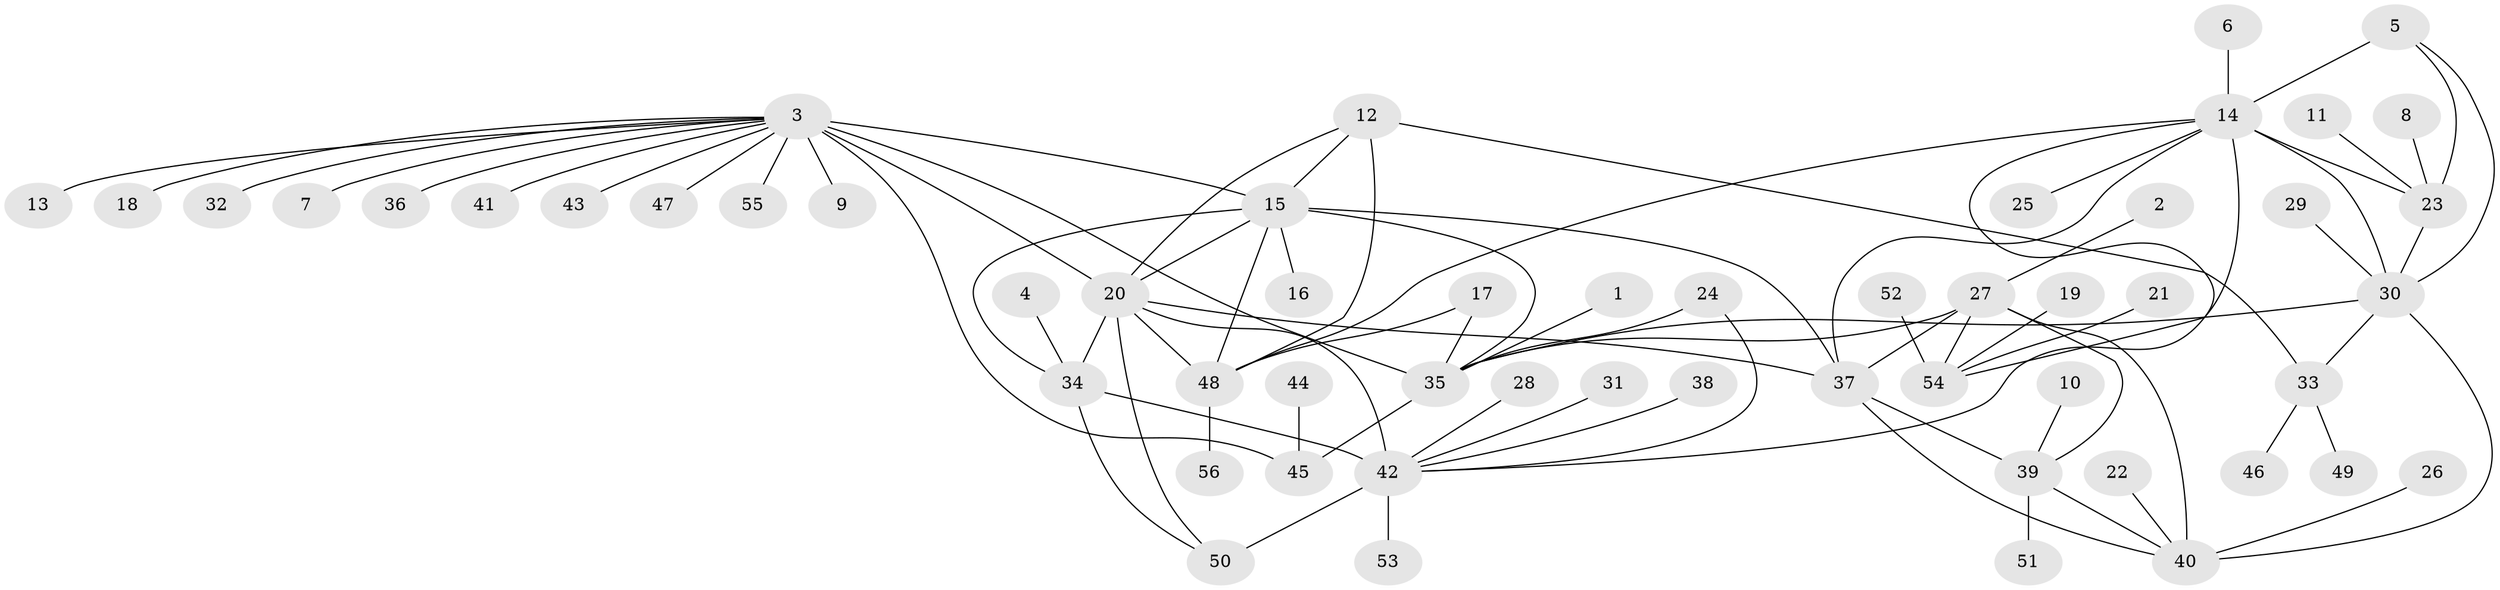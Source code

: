 // original degree distribution, {15: 0.009009009009009009, 6: 0.07207207207207207, 9: 0.009009009009009009, 8: 0.04504504504504504, 5: 0.02702702702702703, 7: 0.02702702702702703, 11: 0.018018018018018018, 4: 0.036036036036036036, 10: 0.018018018018018018, 1: 0.5765765765765766, 2: 0.12612612612612611, 3: 0.036036036036036036}
// Generated by graph-tools (version 1.1) at 2025/26/03/09/25 03:26:49]
// undirected, 56 vertices, 81 edges
graph export_dot {
graph [start="1"]
  node [color=gray90,style=filled];
  1;
  2;
  3;
  4;
  5;
  6;
  7;
  8;
  9;
  10;
  11;
  12;
  13;
  14;
  15;
  16;
  17;
  18;
  19;
  20;
  21;
  22;
  23;
  24;
  25;
  26;
  27;
  28;
  29;
  30;
  31;
  32;
  33;
  34;
  35;
  36;
  37;
  38;
  39;
  40;
  41;
  42;
  43;
  44;
  45;
  46;
  47;
  48;
  49;
  50;
  51;
  52;
  53;
  54;
  55;
  56;
  1 -- 35 [weight=1.0];
  2 -- 27 [weight=1.0];
  3 -- 7 [weight=1.0];
  3 -- 9 [weight=1.0];
  3 -- 13 [weight=1.0];
  3 -- 15 [weight=1.0];
  3 -- 18 [weight=1.0];
  3 -- 20 [weight=1.0];
  3 -- 32 [weight=1.0];
  3 -- 35 [weight=4.0];
  3 -- 36 [weight=1.0];
  3 -- 41 [weight=1.0];
  3 -- 43 [weight=1.0];
  3 -- 45 [weight=2.0];
  3 -- 47 [weight=1.0];
  3 -- 55 [weight=1.0];
  4 -- 34 [weight=1.0];
  5 -- 14 [weight=2.0];
  5 -- 23 [weight=1.0];
  5 -- 30 [weight=1.0];
  6 -- 14 [weight=1.0];
  8 -- 23 [weight=1.0];
  10 -- 39 [weight=1.0];
  11 -- 23 [weight=1.0];
  12 -- 15 [weight=1.0];
  12 -- 20 [weight=1.0];
  12 -- 33 [weight=1.0];
  12 -- 48 [weight=2.0];
  14 -- 23 [weight=2.0];
  14 -- 25 [weight=1.0];
  14 -- 30 [weight=2.0];
  14 -- 37 [weight=1.0];
  14 -- 42 [weight=1.0];
  14 -- 48 [weight=1.0];
  14 -- 54 [weight=1.0];
  15 -- 16 [weight=1.0];
  15 -- 20 [weight=1.0];
  15 -- 34 [weight=1.0];
  15 -- 35 [weight=1.0];
  15 -- 37 [weight=2.0];
  15 -- 48 [weight=2.0];
  17 -- 35 [weight=1.0];
  17 -- 48 [weight=1.0];
  19 -- 54 [weight=1.0];
  20 -- 34 [weight=1.0];
  20 -- 37 [weight=1.0];
  20 -- 42 [weight=2.0];
  20 -- 48 [weight=2.0];
  20 -- 50 [weight=1.0];
  21 -- 54 [weight=1.0];
  22 -- 40 [weight=1.0];
  23 -- 30 [weight=1.0];
  24 -- 35 [weight=1.0];
  24 -- 42 [weight=1.0];
  26 -- 40 [weight=1.0];
  27 -- 35 [weight=1.0];
  27 -- 37 [weight=3.0];
  27 -- 39 [weight=2.0];
  27 -- 40 [weight=2.0];
  27 -- 54 [weight=1.0];
  28 -- 42 [weight=1.0];
  29 -- 30 [weight=1.0];
  30 -- 33 [weight=1.0];
  30 -- 35 [weight=1.0];
  30 -- 40 [weight=1.0];
  31 -- 42 [weight=1.0];
  33 -- 46 [weight=1.0];
  33 -- 49 [weight=1.0];
  34 -- 42 [weight=2.0];
  34 -- 50 [weight=1.0];
  35 -- 45 [weight=2.0];
  37 -- 39 [weight=1.0];
  37 -- 40 [weight=1.0];
  38 -- 42 [weight=1.0];
  39 -- 40 [weight=1.0];
  39 -- 51 [weight=1.0];
  42 -- 50 [weight=2.0];
  42 -- 53 [weight=1.0];
  44 -- 45 [weight=1.0];
  48 -- 56 [weight=1.0];
  52 -- 54 [weight=1.0];
}

